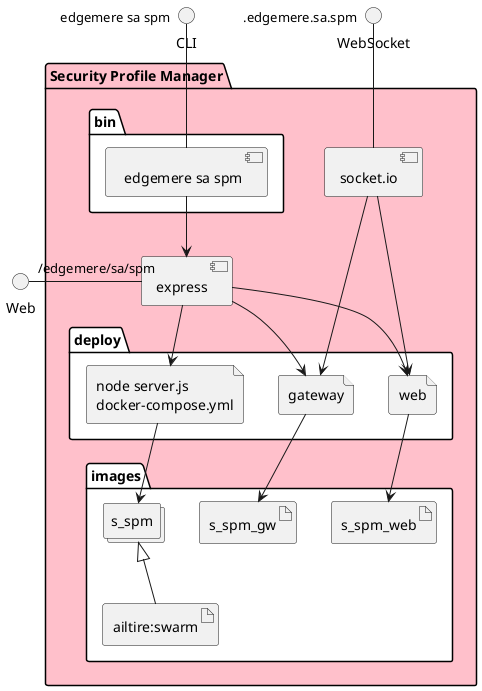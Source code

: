 @startuml
  interface CLI
  interface Web
  interface WebSocket
package "Security Profile Manager" #pink {
  component express as REST
  component socket.io as socket
  folder bin #ffffff {
    component " edgemere sa spm" as binName
  }
  binName --> REST

  folder deploy #ffffff {
      file "node server.js\ndocker-compose.yml" as s_spm_container
      REST --> s_spm_container

  
    file "web" as web_container
    REST --> web_container
    socket ---> web_container
  
    file "gateway" as gateway_container
    REST --> gateway_container
    socket ---> gateway_container
  
  }
  folder images #ffffff {
    collections "s_spm" as s_spmimage
    artifact "ailtire:swarm" as ailtireswarm
    s_spmimage <|-- ailtireswarm
    s_spm_container --> s_spmimage

  
      artifact s_spm_web
      web_container --> s_spm_web
    
      artifact s_spm_gw
      gateway_container --> s_spm_gw
    
  }
}
CLI " edgemere sa spm" -- binName
Web "/edgemere/sa/spm" - REST
WebSocket ".edgemere.sa.spm" -- socket

@enduml
